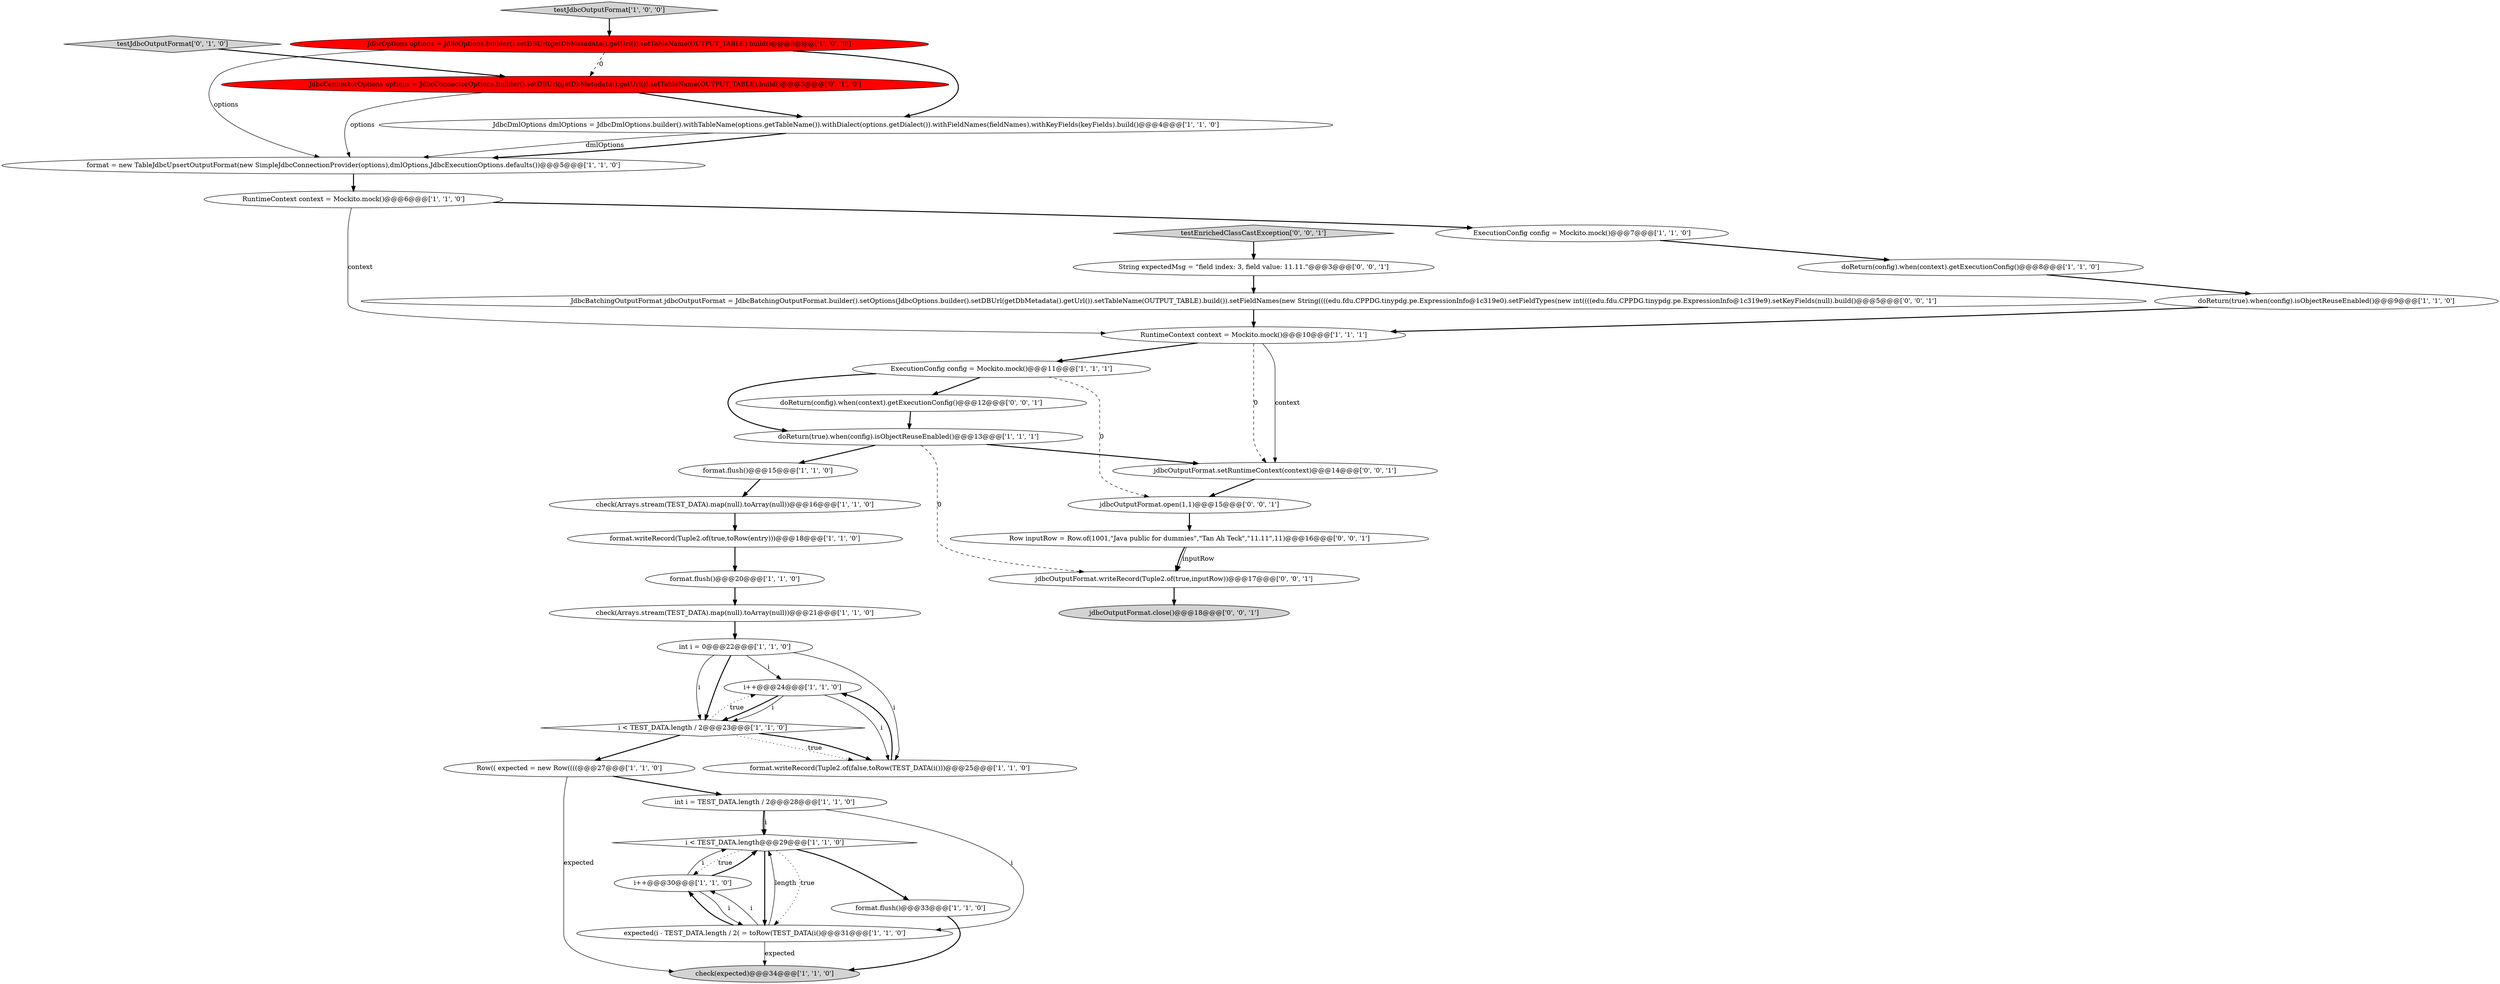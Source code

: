 digraph {
16 [style = filled, label = "ExecutionConfig config = Mockito.mock()@@@11@@@['1', '1', '1']", fillcolor = white, shape = ellipse image = "AAA0AAABBB1BBB"];
4 [style = filled, label = "check(Arrays.stream(TEST_DATA).map(null).toArray(null))@@@21@@@['1', '1', '0']", fillcolor = white, shape = ellipse image = "AAA0AAABBB1BBB"];
14 [style = filled, label = "i++@@@30@@@['1', '1', '0']", fillcolor = white, shape = ellipse image = "AAA0AAABBB1BBB"];
5 [style = filled, label = "i++@@@24@@@['1', '1', '0']", fillcolor = white, shape = ellipse image = "AAA0AAABBB1BBB"];
19 [style = filled, label = "testJdbcOutputFormat['1', '0', '0']", fillcolor = lightgray, shape = diamond image = "AAA0AAABBB1BBB"];
34 [style = filled, label = "jdbcOutputFormat.setRuntimeContext(context)@@@14@@@['0', '0', '1']", fillcolor = white, shape = ellipse image = "AAA0AAABBB3BBB"];
32 [style = filled, label = "testEnrichedClassCastException['0', '0', '1']", fillcolor = lightgray, shape = diamond image = "AAA0AAABBB3BBB"];
29 [style = filled, label = "jdbcOutputFormat.close()@@@18@@@['0', '0', '1']", fillcolor = lightgray, shape = ellipse image = "AAA0AAABBB3BBB"];
25 [style = filled, label = "format.flush()@@@20@@@['1', '1', '0']", fillcolor = white, shape = ellipse image = "AAA0AAABBB1BBB"];
3 [style = filled, label = "doReturn(config).when(context).getExecutionConfig()@@@8@@@['1', '1', '0']", fillcolor = white, shape = ellipse image = "AAA0AAABBB1BBB"];
28 [style = filled, label = "JdbcConnectorOptions options = JdbcConnectorOptions.builder().setDBUrl(getDbMetadata().getUrl()).setTableName(OUTPUT_TABLE).build()@@@3@@@['0', '1', '0']", fillcolor = red, shape = ellipse image = "AAA1AAABBB2BBB"];
35 [style = filled, label = "String expectedMsg = \"field index: 3, field value: 11.11.\"@@@3@@@['0', '0', '1']", fillcolor = white, shape = ellipse image = "AAA0AAABBB3BBB"];
18 [style = filled, label = "Row(( expected = new Row((((@@@27@@@['1', '1', '0']", fillcolor = white, shape = ellipse image = "AAA0AAABBB1BBB"];
15 [style = filled, label = "RuntimeContext context = Mockito.mock()@@@10@@@['1', '1', '1']", fillcolor = white, shape = ellipse image = "AAA0AAABBB1BBB"];
9 [style = filled, label = "doReturn(true).when(config).isObjectReuseEnabled()@@@13@@@['1', '1', '1']", fillcolor = white, shape = ellipse image = "AAA0AAABBB1BBB"];
7 [style = filled, label = "JdbcDmlOptions dmlOptions = JdbcDmlOptions.builder().withTableName(options.getTableName()).withDialect(options.getDialect()).withFieldNames(fieldNames).withKeyFields(keyFields).build()@@@4@@@['1', '1', '0']", fillcolor = white, shape = ellipse image = "AAA0AAABBB1BBB"];
26 [style = filled, label = "i < TEST_DATA.length@@@29@@@['1', '1', '0']", fillcolor = white, shape = diamond image = "AAA0AAABBB1BBB"];
31 [style = filled, label = "jdbcOutputFormat.open(1,1)@@@15@@@['0', '0', '1']", fillcolor = white, shape = ellipse image = "AAA0AAABBB3BBB"];
13 [style = filled, label = "ExecutionConfig config = Mockito.mock()@@@7@@@['1', '1', '0']", fillcolor = white, shape = ellipse image = "AAA0AAABBB1BBB"];
6 [style = filled, label = "expected(i - TEST_DATA.length / 2( = toRow(TEST_DATA(i()@@@31@@@['1', '1', '0']", fillcolor = white, shape = ellipse image = "AAA0AAABBB1BBB"];
21 [style = filled, label = "format.flush()@@@15@@@['1', '1', '0']", fillcolor = white, shape = ellipse image = "AAA0AAABBB1BBB"];
27 [style = filled, label = "testJdbcOutputFormat['0', '1', '0']", fillcolor = lightgray, shape = diamond image = "AAA0AAABBB2BBB"];
37 [style = filled, label = "Row inputRow = Row.of(1001,\"Java public for dummies\",\"Tan Ah Teck\",\"11.11\",11)@@@16@@@['0', '0', '1']", fillcolor = white, shape = ellipse image = "AAA0AAABBB3BBB"];
22 [style = filled, label = "format.writeRecord(Tuple2.of(true,toRow(entry)))@@@18@@@['1', '1', '0']", fillcolor = white, shape = ellipse image = "AAA0AAABBB1BBB"];
11 [style = filled, label = "int i = TEST_DATA.length / 2@@@28@@@['1', '1', '0']", fillcolor = white, shape = ellipse image = "AAA0AAABBB1BBB"];
10 [style = filled, label = "i < TEST_DATA.length / 2@@@23@@@['1', '1', '0']", fillcolor = white, shape = diamond image = "AAA0AAABBB1BBB"];
33 [style = filled, label = "doReturn(config).when(context).getExecutionConfig()@@@12@@@['0', '0', '1']", fillcolor = white, shape = ellipse image = "AAA0AAABBB3BBB"];
23 [style = filled, label = "JdbcOptions options = JdbcOptions.builder().setDBUrl(getDbMetadata().getUrl()).setTableName(OUTPUT_TABLE).build()@@@3@@@['1', '0', '0']", fillcolor = red, shape = ellipse image = "AAA1AAABBB1BBB"];
2 [style = filled, label = "check(expected)@@@34@@@['1', '1', '0']", fillcolor = lightgray, shape = ellipse image = "AAA0AAABBB1BBB"];
24 [style = filled, label = "check(Arrays.stream(TEST_DATA).map(null).toArray(null))@@@16@@@['1', '1', '0']", fillcolor = white, shape = ellipse image = "AAA0AAABBB1BBB"];
8 [style = filled, label = "format.writeRecord(Tuple2.of(false,toRow(TEST_DATA(i()))@@@25@@@['1', '1', '0']", fillcolor = white, shape = ellipse image = "AAA0AAABBB1BBB"];
12 [style = filled, label = "format = new TableJdbcUpsertOutputFormat(new SimpleJdbcConnectionProvider(options),dmlOptions,JdbcExecutionOptions.defaults())@@@5@@@['1', '1', '0']", fillcolor = white, shape = ellipse image = "AAA0AAABBB1BBB"];
17 [style = filled, label = "RuntimeContext context = Mockito.mock()@@@6@@@['1', '1', '0']", fillcolor = white, shape = ellipse image = "AAA0AAABBB1BBB"];
20 [style = filled, label = "format.flush()@@@33@@@['1', '1', '0']", fillcolor = white, shape = ellipse image = "AAA0AAABBB1BBB"];
30 [style = filled, label = "JdbcBatchingOutputFormat jdbcOutputFormat = JdbcBatchingOutputFormat.builder().setOptions(JdbcOptions.builder().setDBUrl(getDbMetadata().getUrl()).setTableName(OUTPUT_TABLE).build()).setFieldNames(new String((((edu.fdu.CPPDG.tinypdg.pe.ExpressionInfo@1c319e0).setFieldTypes(new int((((edu.fdu.CPPDG.tinypdg.pe.ExpressionInfo@1c319e9).setKeyFields(null).build()@@@5@@@['0', '0', '1']", fillcolor = white, shape = ellipse image = "AAA0AAABBB3BBB"];
36 [style = filled, label = "jdbcOutputFormat.writeRecord(Tuple2.of(true,inputRow))@@@17@@@['0', '0', '1']", fillcolor = white, shape = ellipse image = "AAA0AAABBB3BBB"];
1 [style = filled, label = "int i = 0@@@22@@@['1', '1', '0']", fillcolor = white, shape = ellipse image = "AAA0AAABBB1BBB"];
0 [style = filled, label = "doReturn(true).when(config).isObjectReuseEnabled()@@@9@@@['1', '1', '0']", fillcolor = white, shape = ellipse image = "AAA0AAABBB1BBB"];
9->36 [style = dashed, label="0"];
32->35 [style = bold, label=""];
10->18 [style = bold, label=""];
22->25 [style = bold, label=""];
5->10 [style = bold, label=""];
31->37 [style = bold, label=""];
10->8 [style = dotted, label="true"];
15->34 [style = dashed, label="0"];
37->36 [style = bold, label=""];
16->31 [style = dashed, label="0"];
7->12 [style = bold, label=""];
36->29 [style = bold, label=""];
27->28 [style = bold, label=""];
18->11 [style = bold, label=""];
12->17 [style = bold, label=""];
1->5 [style = solid, label="i"];
6->26 [style = solid, label="length"];
28->7 [style = bold, label=""];
23->28 [style = dashed, label="0"];
11->26 [style = solid, label="i"];
25->4 [style = bold, label=""];
17->15 [style = solid, label="context"];
34->31 [style = bold, label=""];
6->2 [style = solid, label="expected"];
1->8 [style = solid, label="i"];
21->24 [style = bold, label=""];
7->12 [style = solid, label="dmlOptions"];
28->12 [style = solid, label="options"];
6->14 [style = solid, label="i"];
26->6 [style = bold, label=""];
15->16 [style = bold, label=""];
24->22 [style = bold, label=""];
33->9 [style = bold, label=""];
5->8 [style = solid, label="i"];
10->5 [style = dotted, label="true"];
0->15 [style = bold, label=""];
3->0 [style = bold, label=""];
20->2 [style = bold, label=""];
6->14 [style = bold, label=""];
14->26 [style = bold, label=""];
14->6 [style = solid, label="i"];
11->6 [style = solid, label="i"];
18->2 [style = solid, label="expected"];
13->3 [style = bold, label=""];
10->8 [style = bold, label=""];
8->5 [style = bold, label=""];
15->34 [style = solid, label="context"];
16->33 [style = bold, label=""];
19->23 [style = bold, label=""];
26->14 [style = dotted, label="true"];
1->10 [style = solid, label="i"];
9->21 [style = bold, label=""];
26->6 [style = dotted, label="true"];
17->13 [style = bold, label=""];
23->7 [style = bold, label=""];
4->1 [style = bold, label=""];
37->36 [style = solid, label="inputRow"];
1->10 [style = bold, label=""];
35->30 [style = bold, label=""];
5->10 [style = solid, label="i"];
16->9 [style = bold, label=""];
26->20 [style = bold, label=""];
23->12 [style = solid, label="options"];
30->15 [style = bold, label=""];
11->26 [style = bold, label=""];
14->26 [style = solid, label="i"];
9->34 [style = bold, label=""];
}
